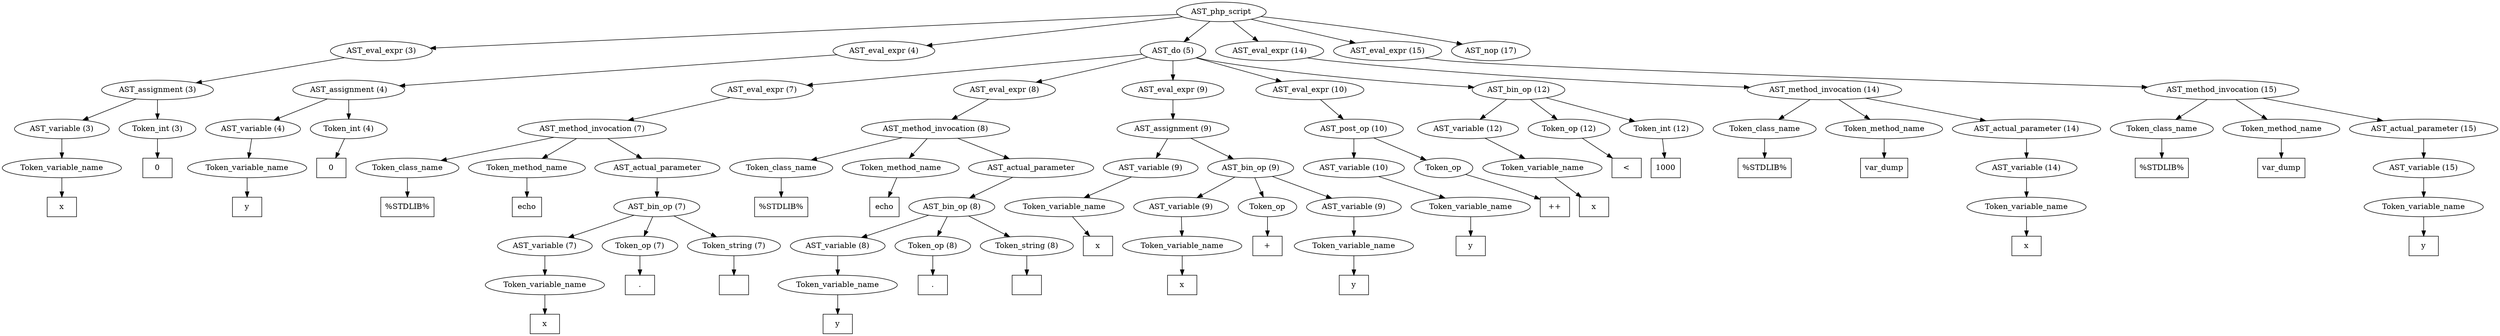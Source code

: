/*
 * AST in dot format generated by phc -- the PHP compiler
 */

digraph AST {
node_0 [label="AST_php_script"];
node_1 [label="AST_eval_expr (3)"];
node_2 [label="AST_assignment (3)"];
node_3 [label="AST_variable (3)"];
node_4 [label="Token_variable_name"];
node_5 [label="x", shape=box]
node_4 -> node_5;
node_3 -> node_4;
node_6 [label="Token_int (3)"];
node_7 [label="0", shape=box]
node_6 -> node_7;
node_2 -> node_6;
node_2 -> node_3;
node_1 -> node_2;
node_8 [label="AST_eval_expr (4)"];
node_9 [label="AST_assignment (4)"];
node_10 [label="AST_variable (4)"];
node_11 [label="Token_variable_name"];
node_12 [label="y", shape=box]
node_11 -> node_12;
node_10 -> node_11;
node_13 [label="Token_int (4)"];
node_14 [label="0", shape=box]
node_13 -> node_14;
node_9 -> node_13;
node_9 -> node_10;
node_8 -> node_9;
node_15 [label="AST_do (5)"];
node_16 [label="AST_eval_expr (7)"];
node_17 [label="AST_method_invocation (7)"];
node_18 [label="Token_class_name"];
node_19 [label="%STDLIB%", shape=box]
node_18 -> node_19;
node_20 [label="Token_method_name"];
node_21 [label="echo", shape=box]
node_20 -> node_21;
node_22 [label="AST_actual_parameter"];
node_23 [label="AST_bin_op (7)"];
node_24 [label="AST_variable (7)"];
node_25 [label="Token_variable_name"];
node_26 [label="x", shape=box]
node_25 -> node_26;
node_24 -> node_25;
node_27 [label="Token_op (7)"];
node_28 [label=".", shape=box]
node_27 -> node_28;
node_29 [label="Token_string (7)"];
node_30 [label="", shape=box]
node_29 -> node_30;
node_23 -> node_29;
node_23 -> node_27;
node_23 -> node_24;
node_22 -> node_23;
node_17 -> node_22;
node_17 -> node_20;
node_17 -> node_18;
node_16 -> node_17;
node_31 [label="AST_eval_expr (8)"];
node_32 [label="AST_method_invocation (8)"];
node_33 [label="Token_class_name"];
node_34 [label="%STDLIB%", shape=box]
node_33 -> node_34;
node_35 [label="Token_method_name"];
node_36 [label="echo", shape=box]
node_35 -> node_36;
node_37 [label="AST_actual_parameter"];
node_38 [label="AST_bin_op (8)"];
node_39 [label="AST_variable (8)"];
node_40 [label="Token_variable_name"];
node_41 [label="y", shape=box]
node_40 -> node_41;
node_39 -> node_40;
node_42 [label="Token_op (8)"];
node_43 [label=".", shape=box]
node_42 -> node_43;
node_44 [label="Token_string (8)"];
node_45 [label="", shape=box]
node_44 -> node_45;
node_38 -> node_44;
node_38 -> node_42;
node_38 -> node_39;
node_37 -> node_38;
node_32 -> node_37;
node_32 -> node_35;
node_32 -> node_33;
node_31 -> node_32;
node_46 [label="AST_eval_expr (9)"];
node_47 [label="AST_assignment (9)"];
node_48 [label="AST_variable (9)"];
node_49 [label="Token_variable_name"];
node_50 [label="x", shape=box]
node_49 -> node_50;
node_48 -> node_49;
node_51 [label="AST_bin_op (9)"];
node_52 [label="AST_variable (9)"];
node_53 [label="Token_variable_name"];
node_54 [label="x", shape=box]
node_53 -> node_54;
node_52 -> node_53;
node_55 [label="Token_op"];
node_56 [label="+", shape=box]
node_55 -> node_56;
node_57 [label="AST_variable (9)"];
node_58 [label="Token_variable_name"];
node_59 [label="y", shape=box]
node_58 -> node_59;
node_57 -> node_58;
node_51 -> node_57;
node_51 -> node_55;
node_51 -> node_52;
node_47 -> node_51;
node_47 -> node_48;
node_46 -> node_47;
node_60 [label="AST_eval_expr (10)"];
node_61 [label="AST_post_op (10)"];
node_62 [label="AST_variable (10)"];
node_63 [label="Token_variable_name"];
node_64 [label="y", shape=box]
node_63 -> node_64;
node_62 -> node_63;
node_65 [label="Token_op"];
node_66 [label="++", shape=box]
node_65 -> node_66;
node_61 -> node_65;
node_61 -> node_62;
node_60 -> node_61;
node_67 [label="AST_bin_op (12)"];
node_68 [label="AST_variable (12)"];
node_69 [label="Token_variable_name"];
node_70 [label="x", shape=box]
node_69 -> node_70;
node_68 -> node_69;
node_71 [label="Token_op (12)"];
node_72 [label="<", shape=box]
node_71 -> node_72;
node_73 [label="Token_int (12)"];
node_74 [label="1000", shape=box]
node_73 -> node_74;
node_67 -> node_73;
node_67 -> node_71;
node_67 -> node_68;
node_15 -> node_67;
node_15 -> node_60;
node_15 -> node_46;
node_15 -> node_31;
node_15 -> node_16;
node_75 [label="AST_eval_expr (14)"];
node_76 [label="AST_method_invocation (14)"];
node_77 [label="Token_class_name"];
node_78 [label="%STDLIB%", shape=box]
node_77 -> node_78;
node_79 [label="Token_method_name"];
node_80 [label="var_dump", shape=box]
node_79 -> node_80;
node_81 [label="AST_actual_parameter (14)"];
node_82 [label="AST_variable (14)"];
node_83 [label="Token_variable_name"];
node_84 [label="x", shape=box]
node_83 -> node_84;
node_82 -> node_83;
node_81 -> node_82;
node_76 -> node_81;
node_76 -> node_79;
node_76 -> node_77;
node_75 -> node_76;
node_85 [label="AST_eval_expr (15)"];
node_86 [label="AST_method_invocation (15)"];
node_87 [label="Token_class_name"];
node_88 [label="%STDLIB%", shape=box]
node_87 -> node_88;
node_89 [label="Token_method_name"];
node_90 [label="var_dump", shape=box]
node_89 -> node_90;
node_91 [label="AST_actual_parameter (15)"];
node_92 [label="AST_variable (15)"];
node_93 [label="Token_variable_name"];
node_94 [label="y", shape=box]
node_93 -> node_94;
node_92 -> node_93;
node_91 -> node_92;
node_86 -> node_91;
node_86 -> node_89;
node_86 -> node_87;
node_85 -> node_86;
node_95 [label="AST_nop (17)"];
node_0 -> node_95;
node_0 -> node_85;
node_0 -> node_75;
node_0 -> node_15;
node_0 -> node_8;
node_0 -> node_1;
}
